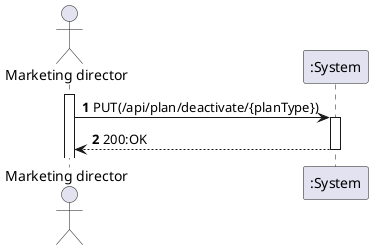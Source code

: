 @startuml
'https://plantuml.com/sequence-diagram

autoactivate on
autonumber

actor "Marketing director" as Person
participant ":System" as System

activate Person

Person -> System:PUT(/api/plan/deactivate/{planType})

System --> Person: 200:OK

@enduml